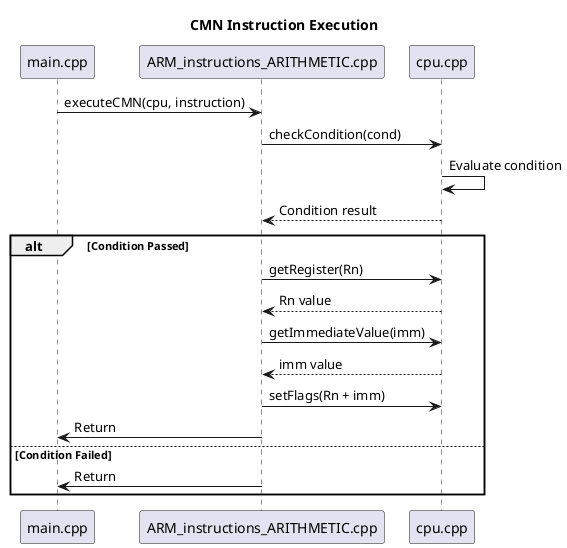 @startuml

title CMN Instruction Execution

participant "main.cpp" as Main
participant "ARM_instructions_ARITHMETIC.cpp" as ARITH
participant "cpu.cpp" as CPU

Main -> ARITH: executeCMN(cpu, instruction)
ARITH -> CPU: checkCondition(cond)
CPU -> CPU: Evaluate condition
CPU --> ARITH: Condition result
alt Condition Passed
    ARITH -> CPU: getRegister(Rn)
    CPU --> ARITH: Rn value
    ARITH -> CPU: getImmediateValue(imm)
    CPU --> ARITH: imm value
    ARITH -> CPU: setFlags(Rn + imm)
    ARITH -> Main: Return
else Condition Failed
    ARITH -> Main: Return
end

@enduml
